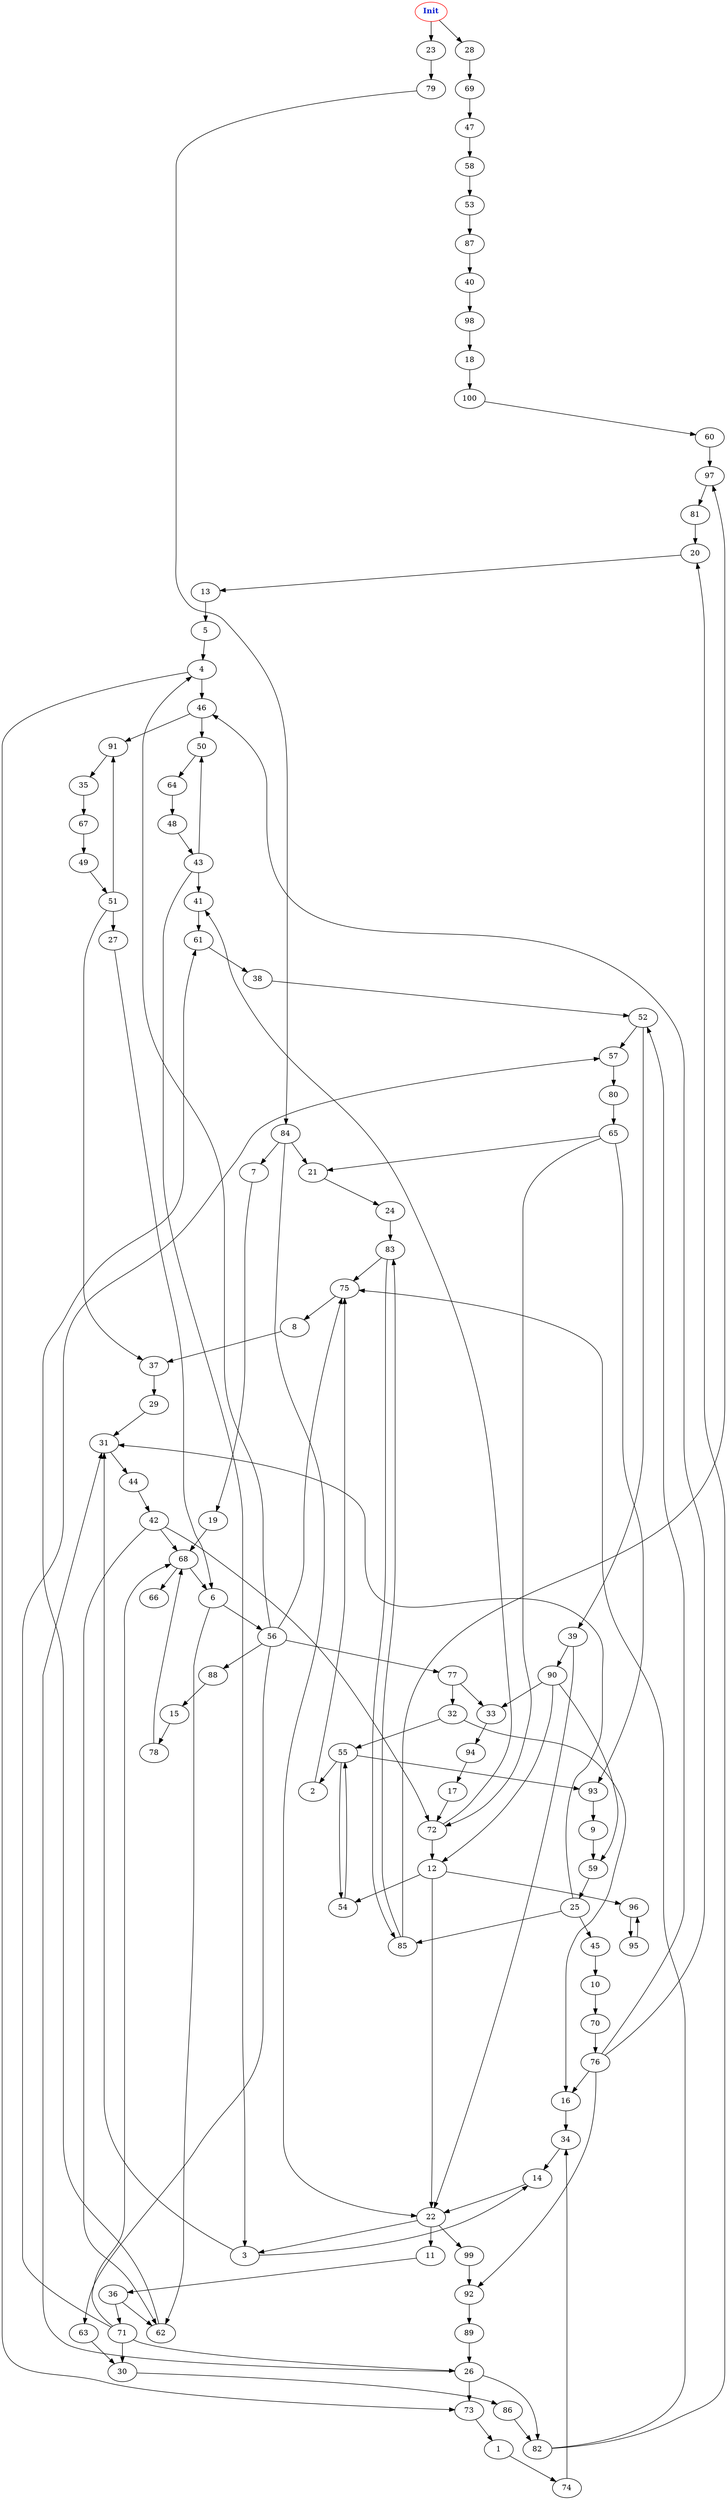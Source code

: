 digraph "Net Graph with 101 nodes" {
edge ["class"="link-class"]
"0" ["color"="red","label"=<<b>Init</b>>,"fontcolor"="#1020d0"]
"5" -> "4" ["weight"="6.0"]
"4" -> "46" ["weight"="5.0"]
"4" -> "73" ["weight"="1.0"]
"46" -> "50" ["weight"="7.0"]
"46" -> "91" ["weight"="6.0"]
"73" -> "1" ["weight"="5.0"]
"84" -> "22" ["weight"="3.0"]
"84" -> "21" ["weight"="8.0"]
"84" -> "7" ["weight"="6.0"]
"22" -> "3" ["weight"="8.0"]
"22" -> "99" ["weight"="4.0"]
"22" -> "11" ["weight"="6.0"]
"3" -> "14" ["weight"="8.0"]
"3" -> "31" ["weight"="9.0"]
"14" -> "22" ["weight"="5.0"]
"31" -> "44" ["weight"="3.0"]
"99" -> "92" ["weight"="6.0"]
"11" -> "36" ["weight"="3.0"]
"36" -> "62" ["weight"="8.0"]
"36" -> "71" ["weight"="3.0"]
"21" -> "24" ["weight"="1.0"]
"24" -> "83" ["weight"="4.0"]
"7" -> "19" ["weight"="6.0"]
"19" -> "68" ["weight"="8.0"]
"69" -> "47" ["weight"="2.0"]
"47" -> "58" ["weight"="5.0"]
"58" -> "53" ["weight"="6.0"]
"0" -> "28" ["weight"="5.0"]
"0" -> "23" ["weight"="6.0"]
"28" -> "69" ["weight"="4.0"]
"23" -> "79" ["weight"="8.0"]
"88" -> "15" ["weight"="8.0"]
"15" -> "78" ["weight"="5.0"]
"78" -> "68" ["weight"="8.0"]
"10" -> "70" ["weight"="9.0"]
"70" -> "76" ["weight"="9.0"]
"56" -> "88" ["weight"="9.0"]
"56" -> "4" ["weight"="2.0"]
"56" -> "75" ["weight"="2.0"]
"56" -> "63" ["weight"="6.0"]
"56" -> "77" ["weight"="6.0"]
"75" -> "8" ["weight"="2.0"]
"63" -> "30" ["weight"="7.0"]
"77" -> "32" ["weight"="6.0"]
"77" -> "33" ["weight"="9.0"]
"42" -> "62" ["weight"="5.0"]
"42" -> "72" ["weight"="9.0"]
"42" -> "68" ["weight"="6.0"]
"62" -> "61" ["weight"="2.0"]
"72" -> "12" ["weight"="1.0"]
"72" -> "41" ["weight"="1.0"]
"68" -> "6" ["weight"="5.0"]
"68" -> "66" ["weight"="9.0"]
"83" -> "85" ["weight"="5.0"]
"83" -> "75" ["weight"="4.0"]
"37" -> "29" ["weight"="8.0"]
"29" -> "31" ["weight"="3.0"]
"25" -> "31" ["weight"="5.0"]
"25" -> "45" ["weight"="5.0"]
"25" -> "85" ["weight"="2.0"]
"45" -> "10" ["weight"="5.0"]
"85" -> "83" ["weight"="5.0"]
"85" -> "97" ["weight"="9.0"]
"52" -> "57" ["weight"="7.0"]
"52" -> "39" ["weight"="4.0"]
"57" -> "80" ["weight"="6.0"]
"39" -> "22" ["weight"="6.0"]
"39" -> "90" ["weight"="1.0"]
"90" -> "33" ["weight"="4.0"]
"90" -> "59" ["weight"="6.0"]
"90" -> "12" ["weight"="1.0"]
"20" -> "13" ["weight"="1.0"]
"13" -> "5" ["weight"="8.0"]
"50" -> "64" ["weight"="6.0"]
"91" -> "35" ["weight"="6.0"]
"93" -> "9" ["weight"="6.0"]
"9" -> "59" ["weight"="1.0"]
"59" -> "25" ["weight"="7.0"]
"80" -> "65" ["weight"="1.0"]
"6" -> "62" ["weight"="8.0"]
"6" -> "56" ["weight"="7.0"]
"61" -> "38" ["weight"="6.0"]
"38" -> "52" ["weight"="1.0"]
"89" -> "26" ["weight"="2.0"]
"26" -> "82" ["weight"="7.0"]
"26" -> "31" ["weight"="4.0"]
"26" -> "73" ["weight"="2.0"]
"82" -> "75" ["weight"="6.0"]
"82" -> "20" ["weight"="6.0"]
"1" -> "74" ["weight"="6.0"]
"74" -> "34" ["weight"="7.0"]
"34" -> "14" ["weight"="1.0"]
"60" -> "97" ["weight"="3.0"]
"97" -> "81" ["weight"="8.0"]
"8" -> "37" ["weight"="9.0"]
"76" -> "92" ["weight"="2.0"]
"76" -> "16" ["weight"="6.0"]
"76" -> "46" ["weight"="1.0"]
"76" -> "52" ["weight"="9.0"]
"33" -> "94" ["weight"="8.0"]
"94" -> "17" ["weight"="6.0"]
"92" -> "89" ["weight"="4.0"]
"65" -> "72" ["weight"="3.0"]
"65" -> "93" ["weight"="5.0"]
"65" -> "21" ["weight"="1.0"]
"81" -> "20" ["weight"="1.0"]
"53" -> "87" ["weight"="8.0"]
"87" -> "40" ["weight"="4.0"]
"32" -> "55" ["weight"="5.0"]
"32" -> "16" ["weight"="5.0"]
"55" -> "2" ["weight"="3.0"]
"55" -> "54" ["weight"="7.0"]
"55" -> "93" ["weight"="9.0"]
"16" -> "34" ["weight"="1.0"]
"96" -> "95" ["weight"="9.0"]
"95" -> "96" ["weight"="7.0"]
"41" -> "61" ["weight"="9.0"]
"2" -> "75" ["weight"="7.0"]
"64" -> "48" ["weight"="8.0"]
"48" -> "43" ["weight"="1.0"]
"43" -> "3" ["weight"="9.0"]
"43" -> "41" ["weight"="7.0"]
"43" -> "50" ["weight"="9.0"]
"17" -> "72" ["weight"="2.0"]
"44" -> "42" ["weight"="1.0"]
"27" -> "6" ["weight"="1.0"]
"71" -> "57" ["weight"="4.0"]
"71" -> "30" ["weight"="5.0"]
"71" -> "26" ["weight"="5.0"]
"71" -> "68" ["weight"="1.0"]
"30" -> "86" ["weight"="8.0"]
"86" -> "82" ["weight"="9.0"]
"12" -> "96" ["weight"="4.0"]
"12" -> "54" ["weight"="9.0"]
"12" -> "22" ["weight"="2.0"]
"54" -> "55" ["weight"="6.0"]
"49" -> "51" ["weight"="3.0"]
"51" -> "27" ["weight"="2.0"]
"51" -> "37" ["weight"="4.0"]
"51" -> "91" ["weight"="7.0"]
"98" -> "18" ["weight"="5.0"]
"18" -> "100" ["weight"="3.0"]
"100" -> "60" ["weight"="1.0"]
"35" -> "67" ["weight"="9.0"]
"67" -> "49" ["weight"="3.0"]
"40" -> "98" ["weight"="3.0"]
"79" -> "84" ["weight"="1.0"]
}